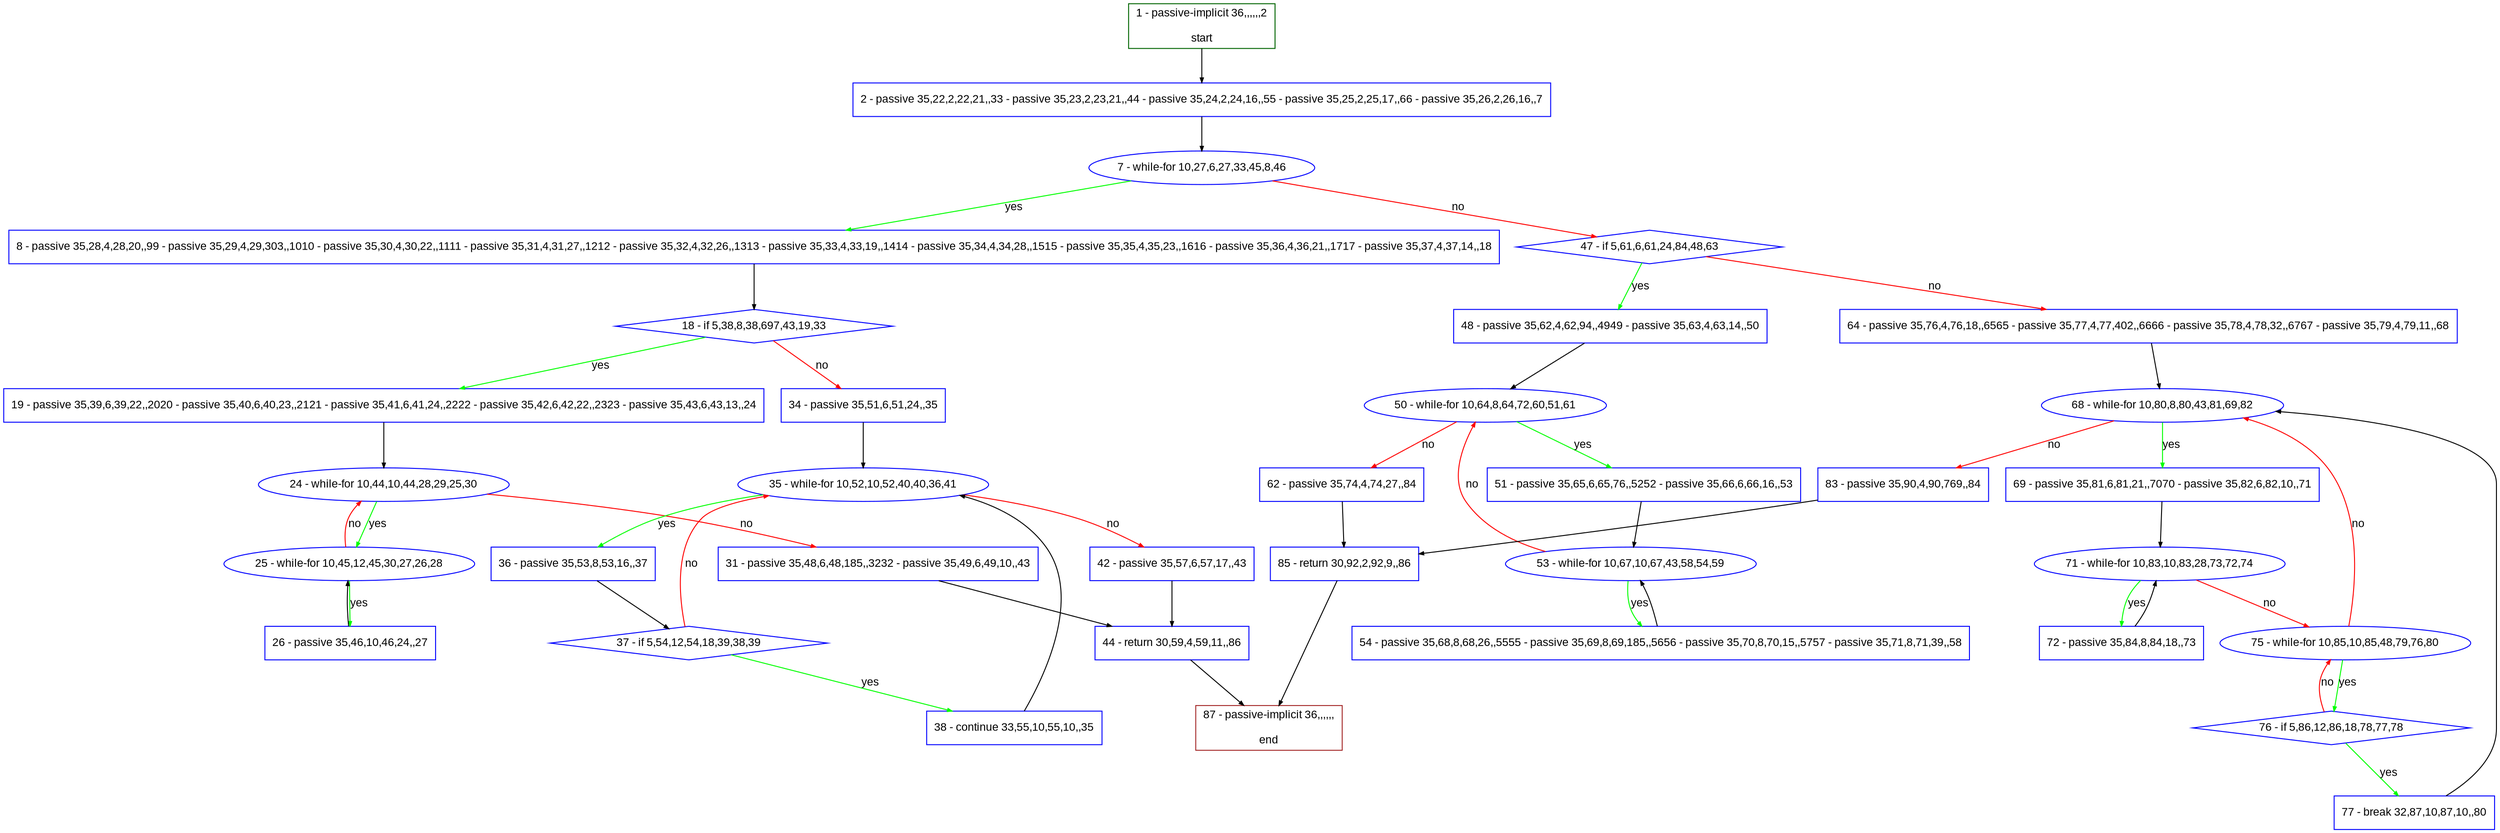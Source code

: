 digraph "" {
  graph [pack="true", label="", fontsize="12", packmode="clust", fontname="Arial", fillcolor="#FFFFCC", bgcolor="white", style="rounded,filled", compound="true"];
  node [node_initialized="no", label="", color="grey", fontsize="12", fillcolor="white", fontname="Arial", style="filled", shape="rectangle", compound="true", fixedsize="false"];
  edge [fontcolor="black", arrowhead="normal", arrowtail="none", arrowsize="0.5", ltail="", label="", color="black", fontsize="12", lhead="", fontname="Arial", dir="forward", compound="true"];
  __N1 [label="2 - passive 35,22,2,22,21,,33 - passive 35,23,2,23,21,,44 - passive 35,24,2,24,16,,55 - passive 35,25,2,25,17,,66 - passive 35,26,2,26,16,,7", color="#0000ff", fillcolor="#ffffff", style="filled", shape="box"];
  __N2 [label="1 - passive-implicit 36,,,,,,2\n\nstart", color="#006400", fillcolor="#ffffff", style="filled", shape="box"];
  __N3 [label="7 - while-for 10,27,6,27,33,45,8,46", color="#0000ff", fillcolor="#ffffff", style="filled", shape="oval"];
  __N4 [label="8 - passive 35,28,4,28,20,,99 - passive 35,29,4,29,303,,1010 - passive 35,30,4,30,22,,1111 - passive 35,31,4,31,27,,1212 - passive 35,32,4,32,26,,1313 - passive 35,33,4,33,19,,1414 - passive 35,34,4,34,28,,1515 - passive 35,35,4,35,23,,1616 - passive 35,36,4,36,21,,1717 - passive 35,37,4,37,14,,18", color="#0000ff", fillcolor="#ffffff", style="filled", shape="box"];
  __N5 [label="47 - if 5,61,6,61,24,84,48,63", color="#0000ff", fillcolor="#ffffff", style="filled", shape="diamond"];
  __N6 [label="18 - if 5,38,8,38,697,43,19,33", color="#0000ff", fillcolor="#ffffff", style="filled", shape="diamond"];
  __N7 [label="19 - passive 35,39,6,39,22,,2020 - passive 35,40,6,40,23,,2121 - passive 35,41,6,41,24,,2222 - passive 35,42,6,42,22,,2323 - passive 35,43,6,43,13,,24", color="#0000ff", fillcolor="#ffffff", style="filled", shape="box"];
  __N8 [label="34 - passive 35,51,6,51,24,,35", color="#0000ff", fillcolor="#ffffff", style="filled", shape="box"];
  __N9 [label="24 - while-for 10,44,10,44,28,29,25,30", color="#0000ff", fillcolor="#ffffff", style="filled", shape="oval"];
  __N10 [label="25 - while-for 10,45,12,45,30,27,26,28", color="#0000ff", fillcolor="#ffffff", style="filled", shape="oval"];
  __N11 [label="31 - passive 35,48,6,48,185,,3232 - passive 35,49,6,49,10,,43", color="#0000ff", fillcolor="#ffffff", style="filled", shape="box"];
  __N12 [label="26 - passive 35,46,10,46,24,,27", color="#0000ff", fillcolor="#ffffff", style="filled", shape="box"];
  __N13 [label="44 - return 30,59,4,59,11,,86", color="#0000ff", fillcolor="#ffffff", style="filled", shape="box"];
  __N14 [label="35 - while-for 10,52,10,52,40,40,36,41", color="#0000ff", fillcolor="#ffffff", style="filled", shape="oval"];
  __N15 [label="36 - passive 35,53,8,53,16,,37", color="#0000ff", fillcolor="#ffffff", style="filled", shape="box"];
  __N16 [label="42 - passive 35,57,6,57,17,,43", color="#0000ff", fillcolor="#ffffff", style="filled", shape="box"];
  __N17 [label="37 - if 5,54,12,54,18,39,38,39", color="#0000ff", fillcolor="#ffffff", style="filled", shape="diamond"];
  __N18 [label="38 - continue 33,55,10,55,10,,35", color="#0000ff", fillcolor="#ffffff", style="filled", shape="box"];
  __N19 [label="87 - passive-implicit 36,,,,,,\n\nend", color="#a52a2a", fillcolor="#ffffff", style="filled", shape="box"];
  __N20 [label="48 - passive 35,62,4,62,94,,4949 - passive 35,63,4,63,14,,50", color="#0000ff", fillcolor="#ffffff", style="filled", shape="box"];
  __N21 [label="64 - passive 35,76,4,76,18,,6565 - passive 35,77,4,77,402,,6666 - passive 35,78,4,78,32,,6767 - passive 35,79,4,79,11,,68", color="#0000ff", fillcolor="#ffffff", style="filled", shape="box"];
  __N22 [label="50 - while-for 10,64,8,64,72,60,51,61", color="#0000ff", fillcolor="#ffffff", style="filled", shape="oval"];
  __N23 [label="51 - passive 35,65,6,65,76,,5252 - passive 35,66,6,66,16,,53", color="#0000ff", fillcolor="#ffffff", style="filled", shape="box"];
  __N24 [label="62 - passive 35,74,4,74,27,,84", color="#0000ff", fillcolor="#ffffff", style="filled", shape="box"];
  __N25 [label="53 - while-for 10,67,10,67,43,58,54,59", color="#0000ff", fillcolor="#ffffff", style="filled", shape="oval"];
  __N26 [label="54 - passive 35,68,8,68,26,,5555 - passive 35,69,8,69,185,,5656 - passive 35,70,8,70,15,,5757 - passive 35,71,8,71,39,,58", color="#0000ff", fillcolor="#ffffff", style="filled", shape="box"];
  __N27 [label="85 - return 30,92,2,92,9,,86", color="#0000ff", fillcolor="#ffffff", style="filled", shape="box"];
  __N28 [label="68 - while-for 10,80,8,80,43,81,69,82", color="#0000ff", fillcolor="#ffffff", style="filled", shape="oval"];
  __N29 [label="69 - passive 35,81,6,81,21,,7070 - passive 35,82,6,82,10,,71", color="#0000ff", fillcolor="#ffffff", style="filled", shape="box"];
  __N30 [label="83 - passive 35,90,4,90,769,,84", color="#0000ff", fillcolor="#ffffff", style="filled", shape="box"];
  __N31 [label="71 - while-for 10,83,10,83,28,73,72,74", color="#0000ff", fillcolor="#ffffff", style="filled", shape="oval"];
  __N32 [label="72 - passive 35,84,8,84,18,,73", color="#0000ff", fillcolor="#ffffff", style="filled", shape="box"];
  __N33 [label="75 - while-for 10,85,10,85,48,79,76,80", color="#0000ff", fillcolor="#ffffff", style="filled", shape="oval"];
  __N34 [label="76 - if 5,86,12,86,18,78,77,78", color="#0000ff", fillcolor="#ffffff", style="filled", shape="diamond"];
  __N35 [label="77 - break 32,87,10,87,10,,80", color="#0000ff", fillcolor="#ffffff", style="filled", shape="box"];
  __N2 -> __N1 [arrowhead="normal", arrowtail="none", color="#000000", label="", dir="forward"];
  __N1 -> __N3 [arrowhead="normal", arrowtail="none", color="#000000", label="", dir="forward"];
  __N3 -> __N4 [arrowhead="normal", arrowtail="none", color="#00ff00", label="yes", dir="forward"];
  __N3 -> __N5 [arrowhead="normal", arrowtail="none", color="#ff0000", label="no", dir="forward"];
  __N4 -> __N6 [arrowhead="normal", arrowtail="none", color="#000000", label="", dir="forward"];
  __N6 -> __N7 [arrowhead="normal", arrowtail="none", color="#00ff00", label="yes", dir="forward"];
  __N6 -> __N8 [arrowhead="normal", arrowtail="none", color="#ff0000", label="no", dir="forward"];
  __N7 -> __N9 [arrowhead="normal", arrowtail="none", color="#000000", label="", dir="forward"];
  __N9 -> __N10 [arrowhead="normal", arrowtail="none", color="#00ff00", label="yes", dir="forward"];
  __N10 -> __N9 [arrowhead="normal", arrowtail="none", color="#ff0000", label="no", dir="forward"];
  __N9 -> __N11 [arrowhead="normal", arrowtail="none", color="#ff0000", label="no", dir="forward"];
  __N10 -> __N12 [arrowhead="normal", arrowtail="none", color="#00ff00", label="yes", dir="forward"];
  __N12 -> __N10 [arrowhead="normal", arrowtail="none", color="#000000", label="", dir="forward"];
  __N11 -> __N13 [arrowhead="normal", arrowtail="none", color="#000000", label="", dir="forward"];
  __N8 -> __N14 [arrowhead="normal", arrowtail="none", color="#000000", label="", dir="forward"];
  __N14 -> __N15 [arrowhead="normal", arrowtail="none", color="#00ff00", label="yes", dir="forward"];
  __N14 -> __N16 [arrowhead="normal", arrowtail="none", color="#ff0000", label="no", dir="forward"];
  __N15 -> __N17 [arrowhead="normal", arrowtail="none", color="#000000", label="", dir="forward"];
  __N17 -> __N14 [arrowhead="normal", arrowtail="none", color="#ff0000", label="no", dir="forward"];
  __N17 -> __N18 [arrowhead="normal", arrowtail="none", color="#00ff00", label="yes", dir="forward"];
  __N18 -> __N14 [arrowhead="normal", arrowtail="none", color="#000000", label="", dir="forward"];
  __N16 -> __N13 [arrowhead="normal", arrowtail="none", color="#000000", label="", dir="forward"];
  __N13 -> __N19 [arrowhead="normal", arrowtail="none", color="#000000", label="", dir="forward"];
  __N5 -> __N20 [arrowhead="normal", arrowtail="none", color="#00ff00", label="yes", dir="forward"];
  __N5 -> __N21 [arrowhead="normal", arrowtail="none", color="#ff0000", label="no", dir="forward"];
  __N20 -> __N22 [arrowhead="normal", arrowtail="none", color="#000000", label="", dir="forward"];
  __N22 -> __N23 [arrowhead="normal", arrowtail="none", color="#00ff00", label="yes", dir="forward"];
  __N22 -> __N24 [arrowhead="normal", arrowtail="none", color="#ff0000", label="no", dir="forward"];
  __N23 -> __N25 [arrowhead="normal", arrowtail="none", color="#000000", label="", dir="forward"];
  __N25 -> __N22 [arrowhead="normal", arrowtail="none", color="#ff0000", label="no", dir="forward"];
  __N25 -> __N26 [arrowhead="normal", arrowtail="none", color="#00ff00", label="yes", dir="forward"];
  __N26 -> __N25 [arrowhead="normal", arrowtail="none", color="#000000", label="", dir="forward"];
  __N24 -> __N27 [arrowhead="normal", arrowtail="none", color="#000000", label="", dir="forward"];
  __N21 -> __N28 [arrowhead="normal", arrowtail="none", color="#000000", label="", dir="forward"];
  __N28 -> __N29 [arrowhead="normal", arrowtail="none", color="#00ff00", label="yes", dir="forward"];
  __N28 -> __N30 [arrowhead="normal", arrowtail="none", color="#ff0000", label="no", dir="forward"];
  __N29 -> __N31 [arrowhead="normal", arrowtail="none", color="#000000", label="", dir="forward"];
  __N31 -> __N32 [arrowhead="normal", arrowtail="none", color="#00ff00", label="yes", dir="forward"];
  __N32 -> __N31 [arrowhead="normal", arrowtail="none", color="#000000", label="", dir="forward"];
  __N31 -> __N33 [arrowhead="normal", arrowtail="none", color="#ff0000", label="no", dir="forward"];
  __N33 -> __N28 [arrowhead="normal", arrowtail="none", color="#ff0000", label="no", dir="forward"];
  __N33 -> __N34 [arrowhead="normal", arrowtail="none", color="#00ff00", label="yes", dir="forward"];
  __N34 -> __N33 [arrowhead="normal", arrowtail="none", color="#ff0000", label="no", dir="forward"];
  __N34 -> __N35 [arrowhead="normal", arrowtail="none", color="#00ff00", label="yes", dir="forward"];
  __N35 -> __N28 [arrowhead="normal", arrowtail="none", color="#000000", label="", dir="forward"];
  __N30 -> __N27 [arrowhead="normal", arrowtail="none", color="#000000", label="", dir="forward"];
  __N27 -> __N19 [arrowhead="normal", arrowtail="none", color="#000000", label="", dir="forward"];
}
